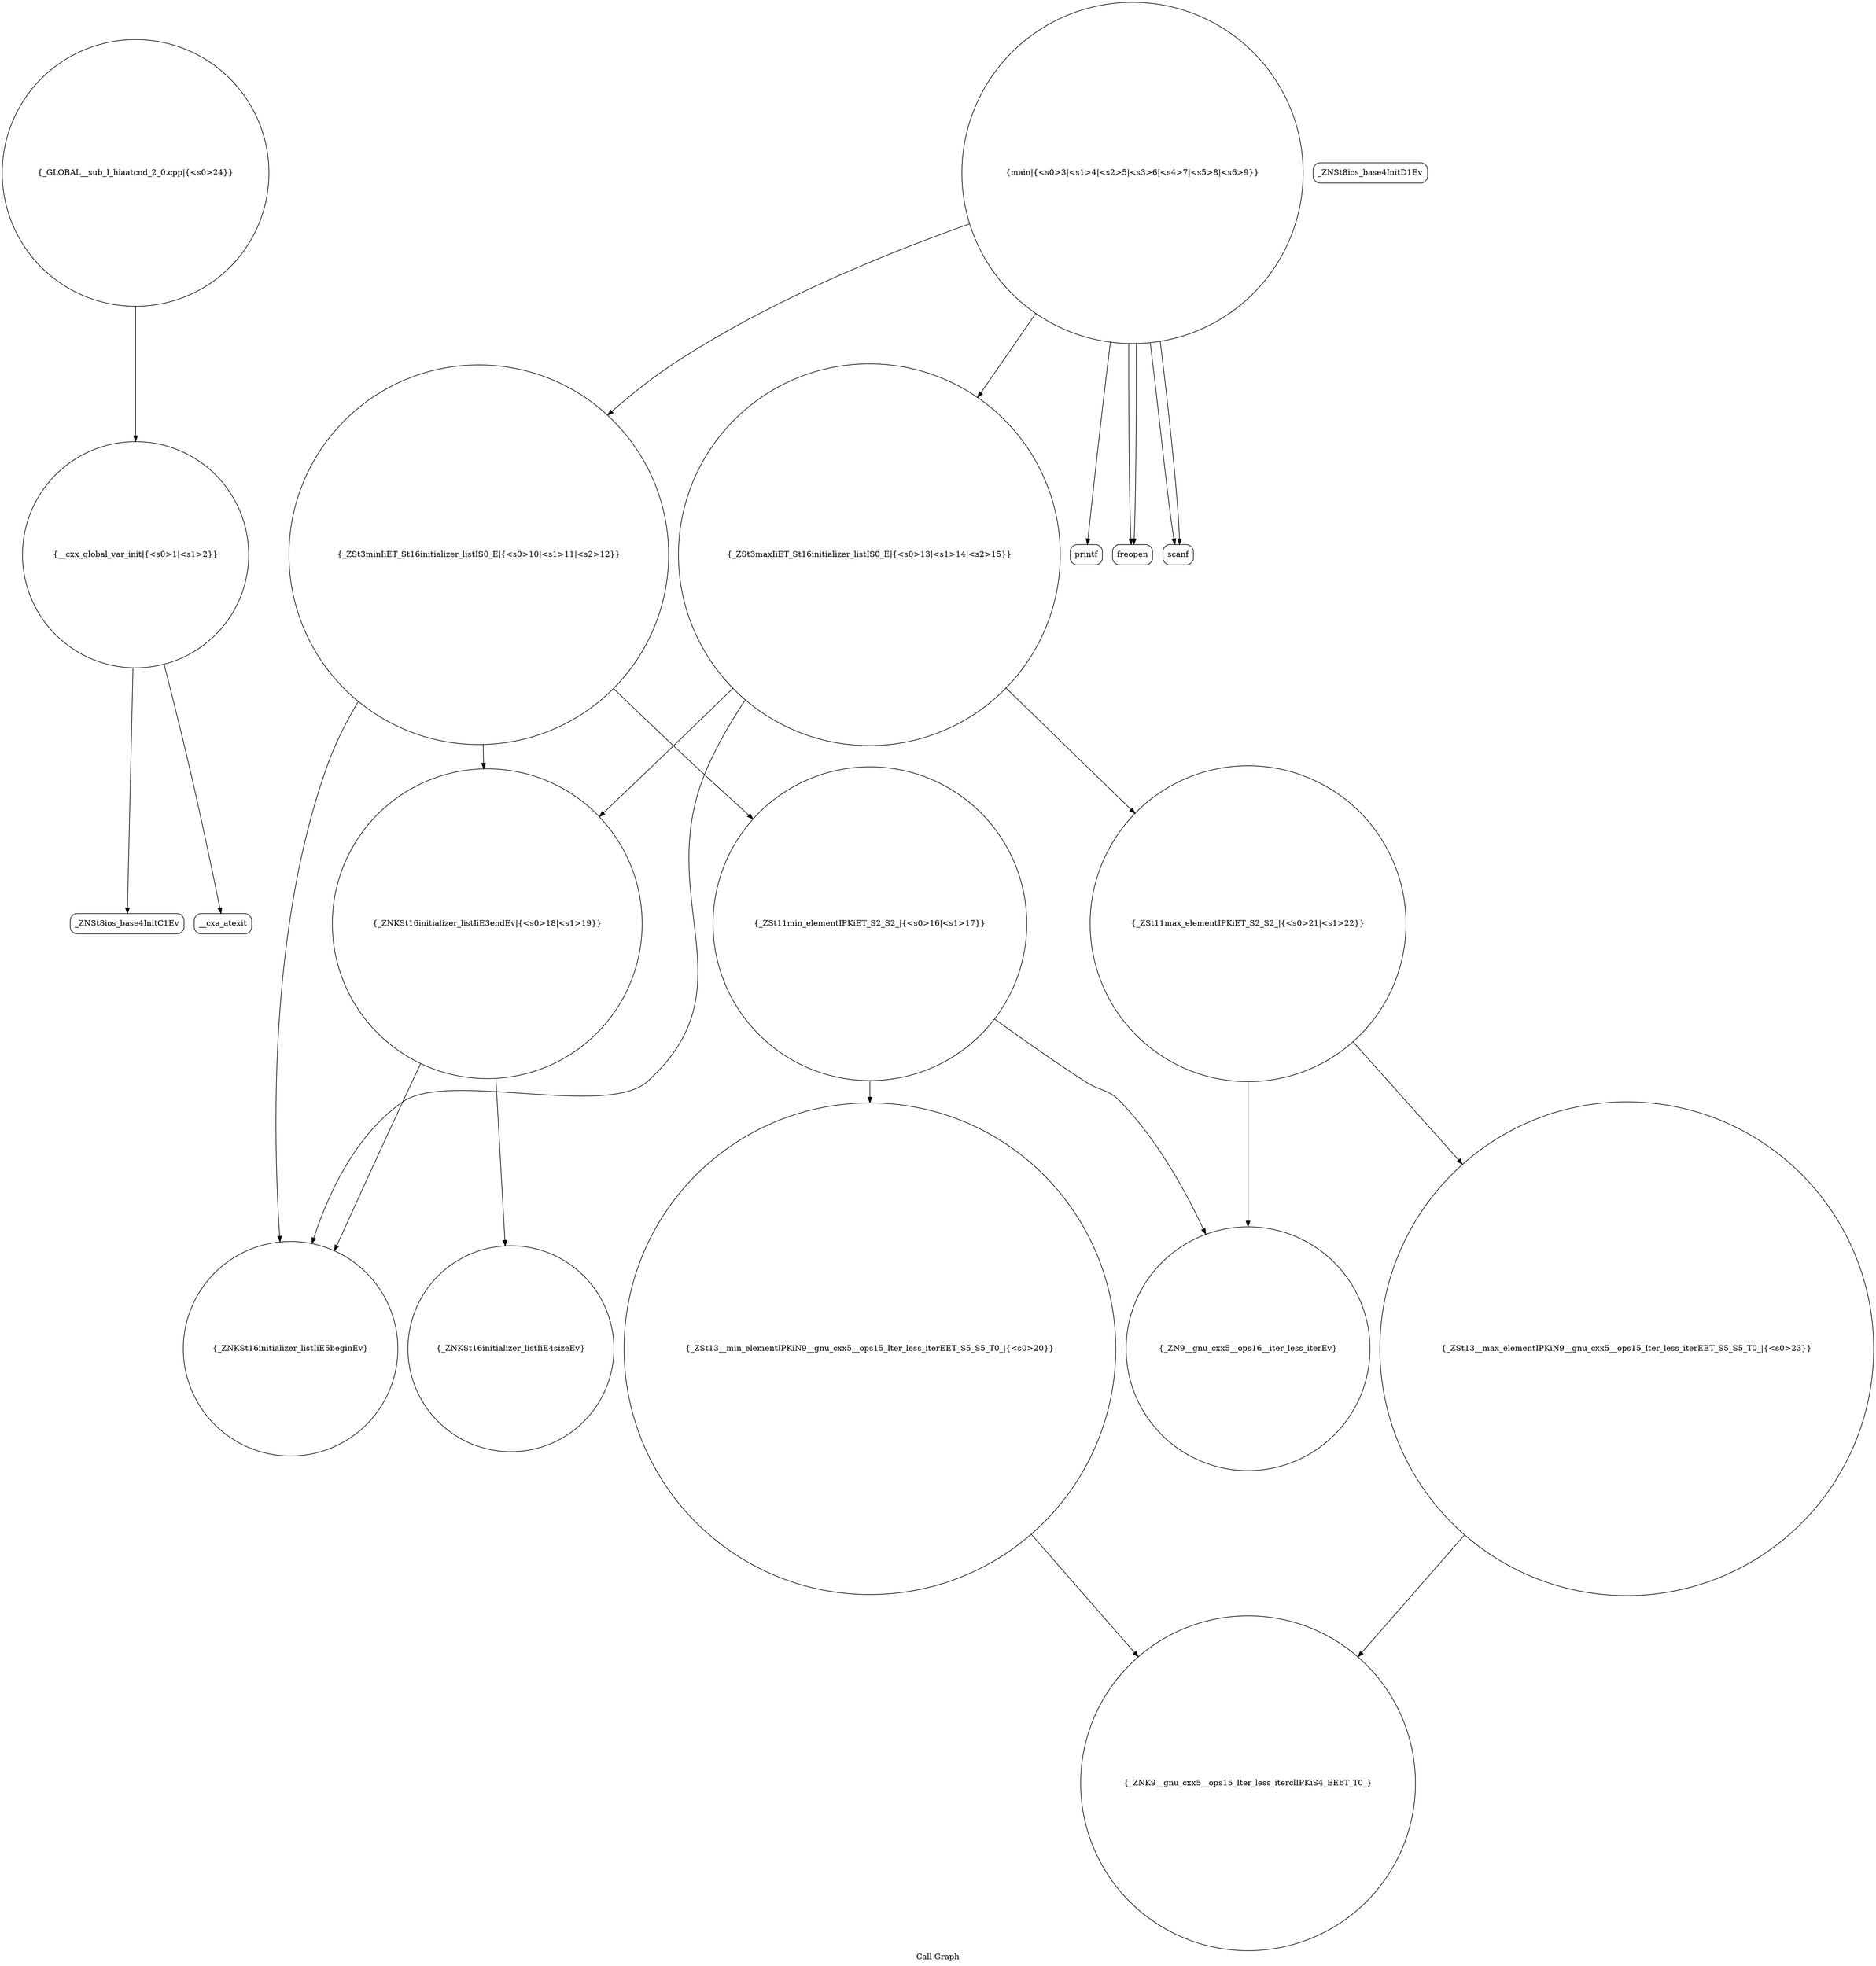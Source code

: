 digraph "Call Graph" {
	label="Call Graph";

	Node0x559e0cdb7860 [shape=record,shape=circle,label="{__cxx_global_var_init|{<s0>1|<s1>2}}"];
	Node0x559e0cdb7860:s0 -> Node0x559e0cdb7cf0[color=black];
	Node0x559e0cdb7860:s1 -> Node0x559e0cdb7df0[color=black];
	Node0x559e0cdb7ff0 [shape=record,shape=circle,label="{_ZSt3minIiET_St16initializer_listIS0_E|{<s0>10|<s1>11|<s2>12}}"];
	Node0x559e0cdb7ff0:s0 -> Node0x559e0cdb81f0[color=black];
	Node0x559e0cdb7ff0:s1 -> Node0x559e0cdb8270[color=black];
	Node0x559e0cdb7ff0:s2 -> Node0x559e0cdb8170[color=black];
	Node0x559e0cdb8370 [shape=record,shape=circle,label="{_ZN9__gnu_cxx5__ops16__iter_less_iterEv}"];
	Node0x559e0cdb7d70 [shape=record,shape=Mrecord,label="{_ZNSt8ios_base4InitD1Ev}"];
	Node0x559e0cdb80f0 [shape=record,shape=Mrecord,label="{printf}"];
	Node0x559e0cdb8470 [shape=record,shape=circle,label="{_ZNKSt16initializer_listIiE4sizeEv}"];
	Node0x559e0cdb7e70 [shape=record,shape=circle,label="{main|{<s0>3|<s1>4|<s2>5|<s3>6|<s4>7|<s5>8|<s6>9}}"];
	Node0x559e0cdb7e70:s0 -> Node0x559e0cdb7ef0[color=black];
	Node0x559e0cdb7e70:s1 -> Node0x559e0cdb7ef0[color=black];
	Node0x559e0cdb7e70:s2 -> Node0x559e0cdb7f70[color=black];
	Node0x559e0cdb7e70:s3 -> Node0x559e0cdb7f70[color=black];
	Node0x559e0cdb7e70:s4 -> Node0x559e0cdb7ff0[color=black];
	Node0x559e0cdb7e70:s5 -> Node0x559e0cdb8070[color=black];
	Node0x559e0cdb7e70:s6 -> Node0x559e0cdb80f0[color=black];
	Node0x559e0cdb81f0 [shape=record,shape=circle,label="{_ZNKSt16initializer_listIiE5beginEv}"];
	Node0x559e0cdb8570 [shape=record,shape=circle,label="{_ZSt13__max_elementIPKiN9__gnu_cxx5__ops15_Iter_less_iterEET_S5_S5_T0_|{<s0>23}}"];
	Node0x559e0cdb8570:s0 -> Node0x559e0cdb83f0[color=black];
	Node0x559e0cdb7f70 [shape=record,shape=Mrecord,label="{scanf}"];
	Node0x559e0cdb82f0 [shape=record,shape=circle,label="{_ZSt13__min_elementIPKiN9__gnu_cxx5__ops15_Iter_less_iterEET_S5_S5_T0_|{<s0>20}}"];
	Node0x559e0cdb82f0:s0 -> Node0x559e0cdb83f0[color=black];
	Node0x559e0cdb7cf0 [shape=record,shape=Mrecord,label="{_ZNSt8ios_base4InitC1Ev}"];
	Node0x559e0cdb8070 [shape=record,shape=circle,label="{_ZSt3maxIiET_St16initializer_listIS0_E|{<s0>13|<s1>14|<s2>15}}"];
	Node0x559e0cdb8070:s0 -> Node0x559e0cdb81f0[color=black];
	Node0x559e0cdb8070:s1 -> Node0x559e0cdb8270[color=black];
	Node0x559e0cdb8070:s2 -> Node0x559e0cdb84f0[color=black];
	Node0x559e0cdb83f0 [shape=record,shape=circle,label="{_ZNK9__gnu_cxx5__ops15_Iter_less_iterclIPKiS4_EEbT_T0_}"];
	Node0x559e0cdb7df0 [shape=record,shape=Mrecord,label="{__cxa_atexit}"];
	Node0x559e0cdb8170 [shape=record,shape=circle,label="{_ZSt11min_elementIPKiET_S2_S2_|{<s0>16|<s1>17}}"];
	Node0x559e0cdb8170:s0 -> Node0x559e0cdb8370[color=black];
	Node0x559e0cdb8170:s1 -> Node0x559e0cdb82f0[color=black];
	Node0x559e0cdb84f0 [shape=record,shape=circle,label="{_ZSt11max_elementIPKiET_S2_S2_|{<s0>21|<s1>22}}"];
	Node0x559e0cdb84f0:s0 -> Node0x559e0cdb8370[color=black];
	Node0x559e0cdb84f0:s1 -> Node0x559e0cdb8570[color=black];
	Node0x559e0cdb7ef0 [shape=record,shape=Mrecord,label="{freopen}"];
	Node0x559e0cdb8270 [shape=record,shape=circle,label="{_ZNKSt16initializer_listIiE3endEv|{<s0>18|<s1>19}}"];
	Node0x559e0cdb8270:s0 -> Node0x559e0cdb81f0[color=black];
	Node0x559e0cdb8270:s1 -> Node0x559e0cdb8470[color=black];
	Node0x559e0cdb85f0 [shape=record,shape=circle,label="{_GLOBAL__sub_I_hiaatcnd_2_0.cpp|{<s0>24}}"];
	Node0x559e0cdb85f0:s0 -> Node0x559e0cdb7860[color=black];
}
